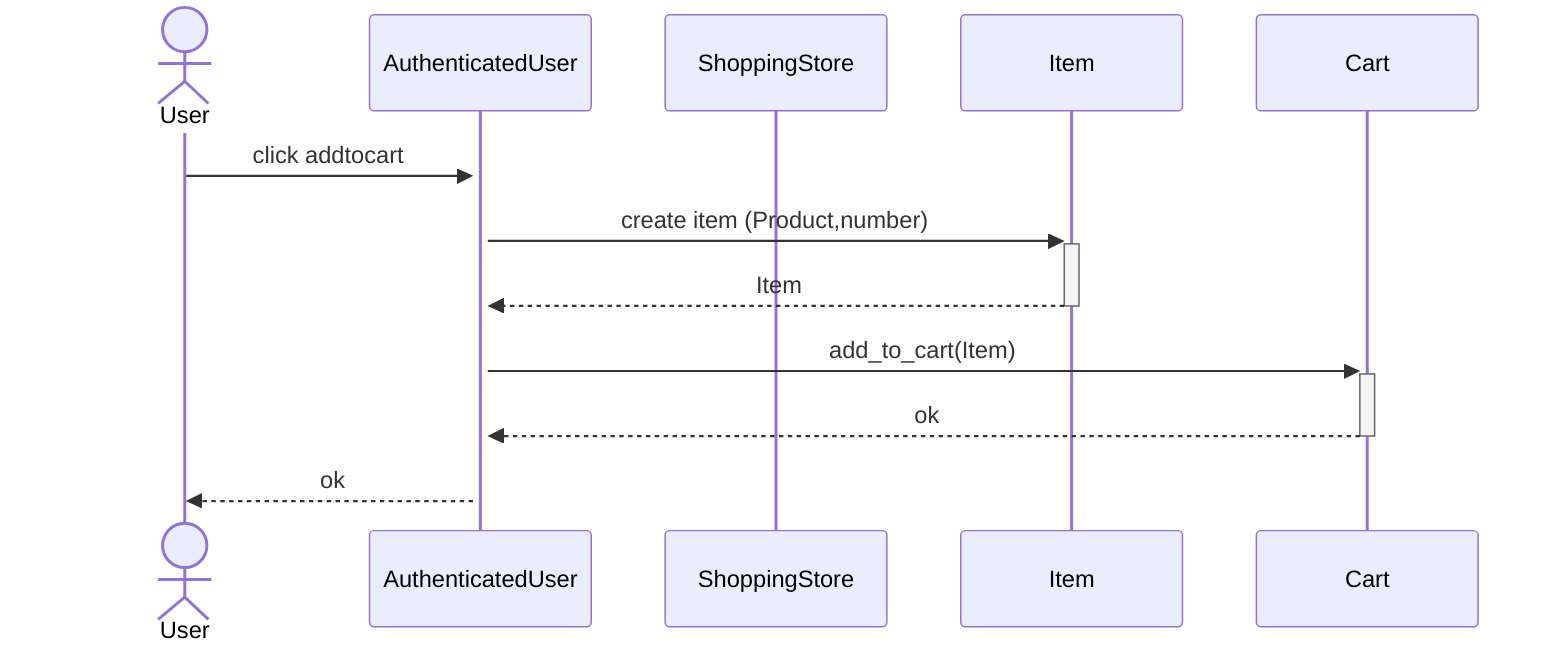 sequenceDiagram
    actor User
    participant AuthenticatedUser
    participant ShoppingStore
    participant Item
    participant Cart
    User->>+AuthenticatedUser: click addtocart
    AuthenticatedUser->>+Item: create item (Product,number)
    Item-->>-AuthenticatedUser: Item
    AuthenticatedUser->>+Cart:add_to_cart(Item)
    Cart-->>-AuthenticatedUser:ok
    AuthenticatedUser-->>User: ok
